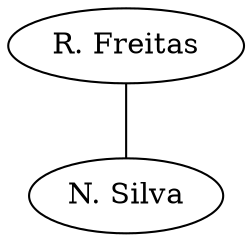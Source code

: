 strict graph authors {
	"R. Freitas" -- "N. Silva";
	"N. Silva" -- "R. Freitas";
}strict graph authors {
	"M. {M\"ossénb\"ock}" -- "M. Wirsing";
	"M. {M\"ossénb\"ock}" -- "M. Freitas";
	"M. {M\"ossénb\"ock}" -- "M. Nine";
	"M. {M\"ossénb\"ock}" -- "F. Martin";
	"M. {M\"ossénb\"ock}" -- "M. Nine}";
	"M. {M\"ossénb\"ock}" -- "t. Algebras";
	"M. {M\"ossénb\"ock}" -- "P. Interpretations";
	"M. Wirsing" -- "M. {M\"ossénb\"ock}";
	"M. Wirsing" -- "M. Freitas";
	"M. Wirsing" -- "M. Nine";
	"M. Wirsing" -- "F. Martin";
	"M. Wirsing" -- "M. Nine}";
	"M. Wirsing" -- "t. Algebras";
	"M. Wirsing" -- "P. Interpretations";
	"M. Freitas" -- "M. {M\"ossénb\"ock}";
	"M. Freitas" -- "M. Wirsing";
	"M. Freitas" -- "M. Nine";
	"M. Freitas" -- "F. Martin";
	"M. Freitas" -- "M. Nine}";
	"M. Freitas" -- "t. Algebras";
	"M. Freitas" -- "P. Interpretations";
	"M. Nine" -- "M. {M\"ossénb\"ock}";
	"M. Nine" -- "M. Wirsing";
	"M. Nine" -- "M. Freitas";
	"M. Nine" -- "F. Martin";
	"M. Nine" -- "M. Nine}";
	"M. Nine" -- "t. Algebras";
	"M. Nine" -- "P. Interpretations";
	"F. Martin" -- "M. {M\"ossénb\"ock}";
	"F. Martin" -- "M. Wirsing";
	"F. Martin" -- "M. Freitas";
	"F. Martin" -- "M. Nine";
	"F. Martin" -- "M. Nine}";
	"F. Martin" -- "t. Algebras";
	"F. Martin" -- "P. Interpretations";
	"M. Nine}" -- "M. {M\"ossénb\"ock}";
	"M. Nine}" -- "M. Wirsing";
	"M. Nine}" -- "M. Freitas";
	"M. Nine}" -- "M. Nine";
	"M. Nine}" -- "F. Martin";
	"M. Nine}" -- "t. Algebras";
	"M. Nine}" -- "P. Interpretations";
	"t. Algebras" -- "M. {M\"ossénb\"ock}";
	"t. Algebras" -- "M. Wirsing";
	"t. Algebras" -- "M. Freitas";
	"t. Algebras" -- "M. Nine";
	"t. Algebras" -- "F. Martin";
	"t. Algebras" -- "M. Nine}";
	"t. Algebras" -- "P. Interpretations";
	"P. Interpretations" -- "M. {M\"ossénb\"ock}";
	"P. Interpretations" -- "M. Wirsing";
	"P. Interpretations" -- "M. Freitas";
	"P. Interpretations" -- "M. Nine";
	"P. Interpretations" -- "F. Martin";
	"P. Interpretations" -- "M. Nine}";
	"P. Interpretations" -- "t. Algebras";
	"R. Freitas" -- "N. Silva";
	"N. Silva" -- "R. Freitas";
}